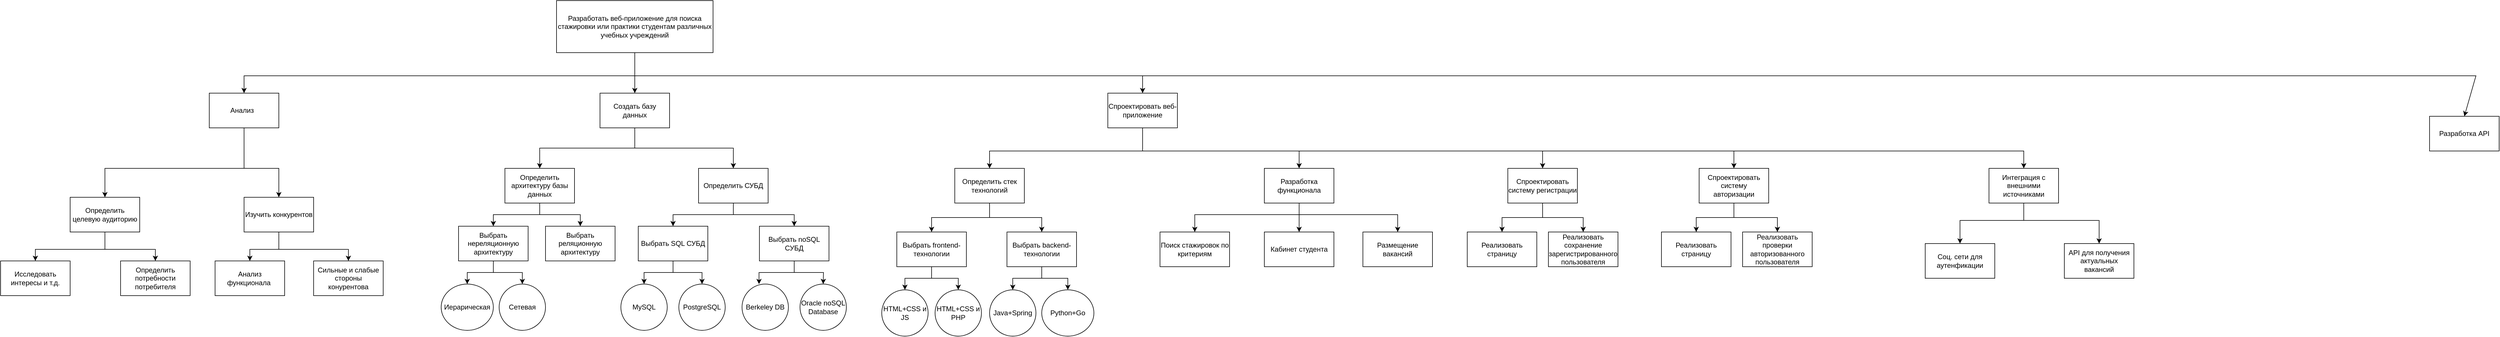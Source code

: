 <mxfile version="24.8.6">
  <diagram name="Страница — 1" id="92_c8350StZfMN6vfjeu">
    <mxGraphModel dx="2876" dy="1040" grid="1" gridSize="10" guides="1" tooltips="1" connect="1" arrows="1" fold="1" page="1" pageScale="1" pageWidth="827" pageHeight="1169" math="0" shadow="0">
      <root>
        <mxCell id="0" />
        <mxCell id="1" parent="0" />
        <mxCell id="KS5gCcNnhUhL9jg-HukT-1" value="&lt;p&gt;Разработать веб-приложение для поиска стажировки или практики студентам различных учебных учреждений&lt;/p&gt;" style="rounded=0;whiteSpace=wrap;html=1;" parent="1" vertex="1">
          <mxGeometry x="279" y="80" width="270" height="90" as="geometry" />
        </mxCell>
        <mxCell id="KS5gCcNnhUhL9jg-HukT-2" style="edgeStyle=orthogonalEdgeStyle;rounded=0;orthogonalLoop=1;jettySize=auto;html=1;exitX=0.5;exitY=1;exitDx=0;exitDy=0;entryX=0.5;entryY=0;entryDx=0;entryDy=0;" parent="1" source="KS5gCcNnhUhL9jg-HukT-4" target="KS5gCcNnhUhL9jg-HukT-7" edge="1">
          <mxGeometry relative="1" as="geometry" />
        </mxCell>
        <mxCell id="KS5gCcNnhUhL9jg-HukT-3" style="edgeStyle=orthogonalEdgeStyle;rounded=0;orthogonalLoop=1;jettySize=auto;html=1;exitX=0.5;exitY=1;exitDx=0;exitDy=0;" parent="1" source="KS5gCcNnhUhL9jg-HukT-4" target="KS5gCcNnhUhL9jg-HukT-10" edge="1">
          <mxGeometry relative="1" as="geometry" />
        </mxCell>
        <mxCell id="KS5gCcNnhUhL9jg-HukT-4" value="Создать базу данных" style="rounded=0;whiteSpace=wrap;html=1;" parent="1" vertex="1">
          <mxGeometry x="354" y="240" width="120" height="60" as="geometry" />
        </mxCell>
        <mxCell id="KS5gCcNnhUhL9jg-HukT-5" style="edgeStyle=orthogonalEdgeStyle;rounded=0;orthogonalLoop=1;jettySize=auto;html=1;exitX=0.5;exitY=1;exitDx=0;exitDy=0;entryX=0.5;entryY=0;entryDx=0;entryDy=0;" parent="1" source="KS5gCcNnhUhL9jg-HukT-7" target="KS5gCcNnhUhL9jg-HukT-21" edge="1">
          <mxGeometry relative="1" as="geometry" />
        </mxCell>
        <mxCell id="KS5gCcNnhUhL9jg-HukT-6" style="edgeStyle=orthogonalEdgeStyle;rounded=0;orthogonalLoop=1;jettySize=auto;html=1;exitX=0.5;exitY=1;exitDx=0;exitDy=0;entryX=0.5;entryY=0;entryDx=0;entryDy=0;" parent="1" source="KS5gCcNnhUhL9jg-HukT-7" target="KS5gCcNnhUhL9jg-HukT-22" edge="1">
          <mxGeometry relative="1" as="geometry" />
        </mxCell>
        <mxCell id="KS5gCcNnhUhL9jg-HukT-7" value="Определить архитектуру базы данных" style="rounded=0;whiteSpace=wrap;html=1;" parent="1" vertex="1">
          <mxGeometry x="190" y="370" width="120" height="60" as="geometry" />
        </mxCell>
        <mxCell id="KS5gCcNnhUhL9jg-HukT-8" style="edgeStyle=orthogonalEdgeStyle;rounded=0;orthogonalLoop=1;jettySize=auto;html=1;exitX=0.5;exitY=1;exitDx=0;exitDy=0;entryX=0.5;entryY=0;entryDx=0;entryDy=0;" parent="1" source="KS5gCcNnhUhL9jg-HukT-10" target="KS5gCcNnhUhL9jg-HukT-13" edge="1">
          <mxGeometry relative="1" as="geometry" />
        </mxCell>
        <mxCell id="KS5gCcNnhUhL9jg-HukT-9" style="edgeStyle=orthogonalEdgeStyle;rounded=0;orthogonalLoop=1;jettySize=auto;html=1;exitX=0.5;exitY=1;exitDx=0;exitDy=0;" parent="1" source="KS5gCcNnhUhL9jg-HukT-10" target="KS5gCcNnhUhL9jg-HukT-15" edge="1">
          <mxGeometry relative="1" as="geometry" />
        </mxCell>
        <mxCell id="KS5gCcNnhUhL9jg-HukT-10" value="Определить СУБД" style="rounded=0;whiteSpace=wrap;html=1;" parent="1" vertex="1">
          <mxGeometry x="524" y="370" width="120" height="60" as="geometry" />
        </mxCell>
        <mxCell id="KS5gCcNnhUhL9jg-HukT-11" style="edgeStyle=orthogonalEdgeStyle;rounded=0;orthogonalLoop=1;jettySize=auto;html=1;exitX=0.5;exitY=1;exitDx=0;exitDy=0;entryX=0.5;entryY=0;entryDx=0;entryDy=0;" parent="1" source="KS5gCcNnhUhL9jg-HukT-13" target="KS5gCcNnhUhL9jg-HukT-18" edge="1">
          <mxGeometry relative="1" as="geometry" />
        </mxCell>
        <mxCell id="KS5gCcNnhUhL9jg-HukT-12" style="edgeStyle=orthogonalEdgeStyle;rounded=0;orthogonalLoop=1;jettySize=auto;html=1;exitX=0.5;exitY=1;exitDx=0;exitDy=0;" parent="1" source="KS5gCcNnhUhL9jg-HukT-13" target="KS5gCcNnhUhL9jg-HukT-17" edge="1">
          <mxGeometry relative="1" as="geometry" />
        </mxCell>
        <mxCell id="KS5gCcNnhUhL9jg-HukT-13" value="Выбрать SQL СУБД" style="rounded=0;whiteSpace=wrap;html=1;" parent="1" vertex="1">
          <mxGeometry x="420" y="470" width="120" height="60" as="geometry" />
        </mxCell>
        <mxCell id="KS5gCcNnhUhL9jg-HukT-14" style="edgeStyle=orthogonalEdgeStyle;rounded=0;orthogonalLoop=1;jettySize=auto;html=1;exitX=0.5;exitY=1;exitDx=0;exitDy=0;" parent="1" source="KS5gCcNnhUhL9jg-HukT-15" edge="1">
          <mxGeometry relative="1" as="geometry">
            <mxPoint x="739" y="570" as="targetPoint" />
          </mxGeometry>
        </mxCell>
        <mxCell id="KS5gCcNnhUhL9jg-HukT-15" value="Выбрать noSQL СУБД" style="rounded=0;whiteSpace=wrap;html=1;" parent="1" vertex="1">
          <mxGeometry x="629" y="470" width="120" height="60" as="geometry" />
        </mxCell>
        <mxCell id="KS5gCcNnhUhL9jg-HukT-16" value="&lt;span lang=&quot;ru&quot; class=&quot;ILfuVd&quot;&gt;Berkeley DB&lt;br&gt;&lt;/span&gt;&lt;span lang=&quot;ru&quot; class=&quot;ILfuVd&quot;&gt;&lt;/span&gt;" style="ellipse;whiteSpace=wrap;html=1;aspect=fixed;" parent="1" vertex="1">
          <mxGeometry x="599" y="570" width="80" height="80" as="geometry" />
        </mxCell>
        <mxCell id="KS5gCcNnhUhL9jg-HukT-17" value="PostgreSQL" style="ellipse;whiteSpace=wrap;html=1;aspect=fixed;" parent="1" vertex="1">
          <mxGeometry x="490" y="570" width="80" height="80" as="geometry" />
        </mxCell>
        <mxCell id="KS5gCcNnhUhL9jg-HukT-18" value="MySQL" style="ellipse;whiteSpace=wrap;html=1;aspect=fixed;" parent="1" vertex="1">
          <mxGeometry x="390" y="570" width="80" height="80" as="geometry" />
        </mxCell>
        <mxCell id="KS5gCcNnhUhL9jg-HukT-19" style="edgeStyle=orthogonalEdgeStyle;rounded=0;orthogonalLoop=1;jettySize=auto;html=1;exitX=0.5;exitY=1;exitDx=0;exitDy=0;entryX=0.5;entryY=0;entryDx=0;entryDy=0;" parent="1" source="KS5gCcNnhUhL9jg-HukT-21" target="KS5gCcNnhUhL9jg-HukT-24" edge="1">
          <mxGeometry relative="1" as="geometry" />
        </mxCell>
        <mxCell id="KS5gCcNnhUhL9jg-HukT-20" style="edgeStyle=orthogonalEdgeStyle;rounded=0;orthogonalLoop=1;jettySize=auto;html=1;exitX=0.5;exitY=1;exitDx=0;exitDy=0;entryX=0.5;entryY=0;entryDx=0;entryDy=0;" parent="1" source="KS5gCcNnhUhL9jg-HukT-21" target="KS5gCcNnhUhL9jg-HukT-23" edge="1">
          <mxGeometry relative="1" as="geometry" />
        </mxCell>
        <mxCell id="KS5gCcNnhUhL9jg-HukT-21" value="Выбрать нереляционную архитектуру" style="rounded=0;whiteSpace=wrap;html=1;" parent="1" vertex="1">
          <mxGeometry x="110" y="470" width="120" height="60" as="geometry" />
        </mxCell>
        <mxCell id="KS5gCcNnhUhL9jg-HukT-22" value="Выбрать реляционную архитектуру" style="rounded=0;whiteSpace=wrap;html=1;" parent="1" vertex="1">
          <mxGeometry x="260" y="470" width="120" height="60" as="geometry" />
        </mxCell>
        <mxCell id="KS5gCcNnhUhL9jg-HukT-23" value="Сетевая" style="ellipse;whiteSpace=wrap;html=1;aspect=fixed;" parent="1" vertex="1">
          <mxGeometry x="180" y="570" width="80" height="80" as="geometry" />
        </mxCell>
        <mxCell id="KS5gCcNnhUhL9jg-HukT-24" value="Иерарическая" style="ellipse;whiteSpace=wrap;html=1;" parent="1" vertex="1">
          <mxGeometry x="80" y="570" width="90" height="80" as="geometry" />
        </mxCell>
        <mxCell id="KS5gCcNnhUhL9jg-HukT-25" style="edgeStyle=orthogonalEdgeStyle;rounded=0;orthogonalLoop=1;jettySize=auto;html=1;exitX=0.5;exitY=1;exitDx=0;exitDy=0;entryX=0.366;entryY=0.001;entryDx=0;entryDy=0;entryPerimeter=0;" parent="1" source="KS5gCcNnhUhL9jg-HukT-15" target="KS5gCcNnhUhL9jg-HukT-16" edge="1">
          <mxGeometry relative="1" as="geometry" />
        </mxCell>
        <mxCell id="KS5gCcNnhUhL9jg-HukT-26" value="" style="endArrow=classic;html=1;rounded=0;exitX=0.5;exitY=1;exitDx=0;exitDy=0;entryX=0.5;entryY=0;entryDx=0;entryDy=0;" parent="1" source="KS5gCcNnhUhL9jg-HukT-1" target="KS5gCcNnhUhL9jg-HukT-4" edge="1">
          <mxGeometry width="50" height="50" relative="1" as="geometry">
            <mxPoint x="390" y="430" as="sourcePoint" />
            <mxPoint x="440" y="380" as="targetPoint" />
          </mxGeometry>
        </mxCell>
        <mxCell id="KS5gCcNnhUhL9jg-HukT-27" value="" style="endArrow=classic;html=1;rounded=0;exitX=0.5;exitY=1;exitDx=0;exitDy=0;entryX=0.5;entryY=0;entryDx=0;entryDy=0;" parent="1" source="KS5gCcNnhUhL9jg-HukT-1" target="KS5gCcNnhUhL9jg-HukT-28" edge="1">
          <mxGeometry width="50" height="50" relative="1" as="geometry">
            <mxPoint x="410" y="170" as="sourcePoint" />
            <mxPoint x="1160" y="240" as="targetPoint" />
            <Array as="points">
              <mxPoint x="414" y="210" />
              <mxPoint x="1290" y="210" />
            </Array>
          </mxGeometry>
        </mxCell>
        <mxCell id="KS5gCcNnhUhL9jg-HukT-28" value="Спроектировать веб-приложение" style="rounded=0;whiteSpace=wrap;html=1;" parent="1" vertex="1">
          <mxGeometry x="1230" y="240" width="120" height="60" as="geometry" />
        </mxCell>
        <mxCell id="KS5gCcNnhUhL9jg-HukT-29" value="" style="endArrow=classic;html=1;rounded=0;exitX=0.5;exitY=1;exitDx=0;exitDy=0;entryX=0.5;entryY=0;entryDx=0;entryDy=0;" parent="1" source="KS5gCcNnhUhL9jg-HukT-28" target="KS5gCcNnhUhL9jg-HukT-32" edge="1">
          <mxGeometry width="50" height="50" relative="1" as="geometry">
            <mxPoint x="910" y="270" as="sourcePoint" />
            <mxPoint x="1460" y="380" as="targetPoint" />
            <Array as="points">
              <mxPoint x="1290" y="340" />
              <mxPoint x="1560" y="340" />
            </Array>
          </mxGeometry>
        </mxCell>
        <mxCell id="KS5gCcNnhUhL9jg-HukT-30" value="" style="endArrow=classic;html=1;rounded=0;exitX=0.5;exitY=1;exitDx=0;exitDy=0;entryX=0.5;entryY=0;entryDx=0;entryDy=0;" parent="1" source="KS5gCcNnhUhL9jg-HukT-1" target="KS5gCcNnhUhL9jg-HukT-31" edge="1">
          <mxGeometry width="50" height="50" relative="1" as="geometry">
            <mxPoint x="420" y="170" as="sourcePoint" />
            <mxPoint x="-220" y="250" as="targetPoint" />
            <Array as="points">
              <mxPoint x="414" y="210" />
              <mxPoint x="-260" y="210" />
            </Array>
          </mxGeometry>
        </mxCell>
        <mxCell id="KS5gCcNnhUhL9jg-HukT-31" value="Анализ&amp;nbsp;&amp;nbsp;" style="rounded=0;whiteSpace=wrap;html=1;" parent="1" vertex="1">
          <mxGeometry x="-320" y="240" width="120" height="60" as="geometry" />
        </mxCell>
        <mxCell id="KS5gCcNnhUhL9jg-HukT-32" value="Разработка функционала" style="rounded=0;whiteSpace=wrap;html=1;" parent="1" vertex="1">
          <mxGeometry x="1500" y="370" width="120" height="60" as="geometry" />
        </mxCell>
        <mxCell id="KS5gCcNnhUhL9jg-HukT-33" style="edgeStyle=orthogonalEdgeStyle;rounded=0;orthogonalLoop=1;jettySize=auto;html=1;exitX=0.5;exitY=1;exitDx=0;exitDy=0;entryX=0.5;entryY=0;entryDx=0;entryDy=0;" parent="1" source="KS5gCcNnhUhL9jg-HukT-35" target="KS5gCcNnhUhL9jg-HukT-38" edge="1">
          <mxGeometry relative="1" as="geometry" />
        </mxCell>
        <mxCell id="KS5gCcNnhUhL9jg-HukT-34" style="edgeStyle=orthogonalEdgeStyle;rounded=0;orthogonalLoop=1;jettySize=auto;html=1;exitX=0.5;exitY=1;exitDx=0;exitDy=0;entryX=0.5;entryY=0;entryDx=0;entryDy=0;" parent="1" source="KS5gCcNnhUhL9jg-HukT-35" target="KS5gCcNnhUhL9jg-HukT-41" edge="1">
          <mxGeometry relative="1" as="geometry" />
        </mxCell>
        <mxCell id="KS5gCcNnhUhL9jg-HukT-35" value="Определить стек технологий" style="rounded=0;whiteSpace=wrap;html=1;" parent="1" vertex="1">
          <mxGeometry x="966" y="370" width="120" height="60" as="geometry" />
        </mxCell>
        <mxCell id="KS5gCcNnhUhL9jg-HukT-36" style="edgeStyle=orthogonalEdgeStyle;rounded=0;orthogonalLoop=1;jettySize=auto;html=1;exitX=0.5;exitY=1;exitDx=0;exitDy=0;entryX=0.5;entryY=0;entryDx=0;entryDy=0;" parent="1" source="KS5gCcNnhUhL9jg-HukT-38" target="KS5gCcNnhUhL9jg-HukT-42" edge="1">
          <mxGeometry relative="1" as="geometry" />
        </mxCell>
        <mxCell id="KS5gCcNnhUhL9jg-HukT-37" style="edgeStyle=orthogonalEdgeStyle;rounded=0;orthogonalLoop=1;jettySize=auto;html=1;exitX=0.5;exitY=1;exitDx=0;exitDy=0;entryX=0.5;entryY=0;entryDx=0;entryDy=0;" parent="1" source="KS5gCcNnhUhL9jg-HukT-38" target="KS5gCcNnhUhL9jg-HukT-43" edge="1">
          <mxGeometry relative="1" as="geometry">
            <mxPoint x="971.0" y="580" as="targetPoint" />
          </mxGeometry>
        </mxCell>
        <mxCell id="KS5gCcNnhUhL9jg-HukT-38" value="Выбрать frontend-технологии" style="rounded=0;whiteSpace=wrap;html=1;" parent="1" vertex="1">
          <mxGeometry x="866" y="480" width="120" height="60" as="geometry" />
        </mxCell>
        <mxCell id="KS5gCcNnhUhL9jg-HukT-39" style="edgeStyle=orthogonalEdgeStyle;rounded=0;orthogonalLoop=1;jettySize=auto;html=1;exitX=0.5;exitY=1;exitDx=0;exitDy=0;entryX=0.5;entryY=0;entryDx=0;entryDy=0;" parent="1" source="KS5gCcNnhUhL9jg-HukT-41" target="KS5gCcNnhUhL9jg-HukT-44" edge="1">
          <mxGeometry relative="1" as="geometry" />
        </mxCell>
        <mxCell id="KS5gCcNnhUhL9jg-HukT-40" style="edgeStyle=orthogonalEdgeStyle;rounded=0;orthogonalLoop=1;jettySize=auto;html=1;exitX=0.5;exitY=1;exitDx=0;exitDy=0;entryX=0.5;entryY=0;entryDx=0;entryDy=0;" parent="1" source="KS5gCcNnhUhL9jg-HukT-41" target="KS5gCcNnhUhL9jg-HukT-45" edge="1">
          <mxGeometry relative="1" as="geometry" />
        </mxCell>
        <mxCell id="KS5gCcNnhUhL9jg-HukT-41" value="Выбрать backend-технологии" style="rounded=0;whiteSpace=wrap;html=1;" parent="1" vertex="1">
          <mxGeometry x="1056" y="480" width="120" height="60" as="geometry" />
        </mxCell>
        <mxCell id="KS5gCcNnhUhL9jg-HukT-42" value="HTML+CSS и JS" style="ellipse;whiteSpace=wrap;html=1;" parent="1" vertex="1">
          <mxGeometry x="840" y="580" width="80" height="80" as="geometry" />
        </mxCell>
        <mxCell id="KS5gCcNnhUhL9jg-HukT-43" value="HTML+CSS и PHP" style="ellipse;whiteSpace=wrap;html=1;" parent="1" vertex="1">
          <mxGeometry x="932" y="580" width="80" height="80" as="geometry" />
        </mxCell>
        <mxCell id="KS5gCcNnhUhL9jg-HukT-44" value="Java+Spring" style="ellipse;whiteSpace=wrap;html=1;" parent="1" vertex="1">
          <mxGeometry x="1026" y="580" width="80" height="80" as="geometry" />
        </mxCell>
        <mxCell id="KS5gCcNnhUhL9jg-HukT-45" value="Python+Go" style="ellipse;whiteSpace=wrap;html=1;" parent="1" vertex="1">
          <mxGeometry x="1116" y="580" width="90" height="80" as="geometry" />
        </mxCell>
        <mxCell id="KS5gCcNnhUhL9jg-HukT-46" value="" style="endArrow=classic;html=1;rounded=0;exitX=0.5;exitY=1;exitDx=0;exitDy=0;entryX=0.5;entryY=0;entryDx=0;entryDy=0;" parent="1" source="KS5gCcNnhUhL9jg-HukT-28" target="KS5gCcNnhUhL9jg-HukT-35" edge="1">
          <mxGeometry width="50" height="50" relative="1" as="geometry">
            <mxPoint x="1290" y="370" as="sourcePoint" />
            <mxPoint x="1340" y="320" as="targetPoint" />
            <Array as="points">
              <mxPoint x="1290" y="340" />
              <mxPoint x="1026" y="340" />
            </Array>
          </mxGeometry>
        </mxCell>
        <mxCell id="KS5gCcNnhUhL9jg-HukT-47" value="Поиск стажировок по критериям" style="rounded=0;whiteSpace=wrap;html=1;" parent="1" vertex="1">
          <mxGeometry x="1320" y="480" width="120" height="60" as="geometry" />
        </mxCell>
        <mxCell id="KS5gCcNnhUhL9jg-HukT-48" value="Кабинет студента" style="rounded=0;whiteSpace=wrap;html=1;" parent="1" vertex="1">
          <mxGeometry x="1500" y="480" width="120" height="60" as="geometry" />
        </mxCell>
        <mxCell id="KS5gCcNnhUhL9jg-HukT-49" value="Размещение вакансий" style="rounded=0;whiteSpace=wrap;html=1;" parent="1" vertex="1">
          <mxGeometry x="1670" y="480" width="120" height="60" as="geometry" />
        </mxCell>
        <mxCell id="KS5gCcNnhUhL9jg-HukT-50" value="" style="endArrow=classic;html=1;rounded=0;exitX=0.5;exitY=1;exitDx=0;exitDy=0;entryX=0.5;entryY=0;entryDx=0;entryDy=0;" parent="1" source="KS5gCcNnhUhL9jg-HukT-32" target="KS5gCcNnhUhL9jg-HukT-47" edge="1">
          <mxGeometry width="50" height="50" relative="1" as="geometry">
            <mxPoint x="1350" y="470" as="sourcePoint" />
            <mxPoint x="1400" y="420" as="targetPoint" />
            <Array as="points">
              <mxPoint x="1560" y="450" />
              <mxPoint x="1380" y="450" />
            </Array>
          </mxGeometry>
        </mxCell>
        <mxCell id="KS5gCcNnhUhL9jg-HukT-51" value="" style="endArrow=classic;html=1;rounded=0;entryX=0.5;entryY=0;entryDx=0;entryDy=0;exitX=0.5;exitY=1;exitDx=0;exitDy=0;" parent="1" source="KS5gCcNnhUhL9jg-HukT-32" target="KS5gCcNnhUhL9jg-HukT-49" edge="1">
          <mxGeometry width="50" height="50" relative="1" as="geometry">
            <mxPoint x="1350" y="470" as="sourcePoint" />
            <mxPoint x="1400" y="420" as="targetPoint" />
            <Array as="points">
              <mxPoint x="1560" y="450" />
              <mxPoint x="1730" y="450" />
            </Array>
          </mxGeometry>
        </mxCell>
        <mxCell id="KS5gCcNnhUhL9jg-HukT-52" value="" style="endArrow=classic;html=1;rounded=0;entryX=0.5;entryY=0;entryDx=0;entryDy=0;exitX=0.5;exitY=1;exitDx=0;exitDy=0;" parent="1" source="KS5gCcNnhUhL9jg-HukT-32" target="KS5gCcNnhUhL9jg-HukT-48" edge="1">
          <mxGeometry width="50" height="50" relative="1" as="geometry">
            <mxPoint x="1500" y="430" as="sourcePoint" />
            <mxPoint x="1400" y="420" as="targetPoint" />
            <Array as="points">
              <mxPoint x="1560" y="450" />
            </Array>
          </mxGeometry>
        </mxCell>
        <mxCell id="KS5gCcNnhUhL9jg-HukT-53" style="edgeStyle=orthogonalEdgeStyle;rounded=0;orthogonalLoop=1;jettySize=auto;html=1;exitX=0.5;exitY=1;exitDx=0;exitDy=0;" parent="1" source="KS5gCcNnhUhL9jg-HukT-55" target="KS5gCcNnhUhL9jg-HukT-59" edge="1">
          <mxGeometry relative="1" as="geometry" />
        </mxCell>
        <mxCell id="KS5gCcNnhUhL9jg-HukT-54" style="edgeStyle=orthogonalEdgeStyle;rounded=0;orthogonalLoop=1;jettySize=auto;html=1;exitX=0.5;exitY=1;exitDx=0;exitDy=0;" parent="1" source="KS5gCcNnhUhL9jg-HukT-55" target="KS5gCcNnhUhL9jg-HukT-60" edge="1">
          <mxGeometry relative="1" as="geometry" />
        </mxCell>
        <mxCell id="KS5gCcNnhUhL9jg-HukT-55" value="Спроектировать систему регистрации" style="rounded=0;whiteSpace=wrap;html=1;" parent="1" vertex="1">
          <mxGeometry x="1920" y="370" width="120" height="60" as="geometry" />
        </mxCell>
        <mxCell id="KS5gCcNnhUhL9jg-HukT-56" style="edgeStyle=orthogonalEdgeStyle;rounded=0;orthogonalLoop=1;jettySize=auto;html=1;exitX=0.5;exitY=1;exitDx=0;exitDy=0;" parent="1" source="KS5gCcNnhUhL9jg-HukT-58" target="KS5gCcNnhUhL9jg-HukT-61" edge="1">
          <mxGeometry relative="1" as="geometry" />
        </mxCell>
        <mxCell id="KS5gCcNnhUhL9jg-HukT-57" style="edgeStyle=orthogonalEdgeStyle;rounded=0;orthogonalLoop=1;jettySize=auto;html=1;exitX=0.5;exitY=1;exitDx=0;exitDy=0;" parent="1" source="KS5gCcNnhUhL9jg-HukT-58" target="KS5gCcNnhUhL9jg-HukT-62" edge="1">
          <mxGeometry relative="1" as="geometry" />
        </mxCell>
        <mxCell id="KS5gCcNnhUhL9jg-HukT-58" value="Спроектировать систему авторизации" style="rounded=0;whiteSpace=wrap;html=1;" parent="1" vertex="1">
          <mxGeometry x="2250" y="370" width="120" height="60" as="geometry" />
        </mxCell>
        <mxCell id="KS5gCcNnhUhL9jg-HukT-59" value="Реализовать страницу" style="rounded=0;whiteSpace=wrap;html=1;" parent="1" vertex="1">
          <mxGeometry x="1850" y="480" width="120" height="60" as="geometry" />
        </mxCell>
        <mxCell id="KS5gCcNnhUhL9jg-HukT-60" value="Реализовать сохранение зарегистрированного пользователя" style="rounded=0;whiteSpace=wrap;html=1;" parent="1" vertex="1">
          <mxGeometry x="1990" y="480" width="120" height="60" as="geometry" />
        </mxCell>
        <mxCell id="KS5gCcNnhUhL9jg-HukT-61" value="Реализовать страницу" style="rounded=0;whiteSpace=wrap;html=1;" parent="1" vertex="1">
          <mxGeometry x="2185" y="480" width="120" height="60" as="geometry" />
        </mxCell>
        <mxCell id="KS5gCcNnhUhL9jg-HukT-62" value="Реализовать проверки авторизованного пользователя" style="rounded=0;whiteSpace=wrap;html=1;" parent="1" vertex="1">
          <mxGeometry x="2325" y="480" width="120" height="60" as="geometry" />
        </mxCell>
        <mxCell id="KS5gCcNnhUhL9jg-HukT-63" value="" style="endArrow=classic;html=1;rounded=0;exitX=0.5;exitY=1;exitDx=0;exitDy=0;entryX=0.5;entryY=0;entryDx=0;entryDy=0;" parent="1" source="KS5gCcNnhUhL9jg-HukT-28" target="KS5gCcNnhUhL9jg-HukT-55" edge="1">
          <mxGeometry width="50" height="50" relative="1" as="geometry">
            <mxPoint x="1710" y="470" as="sourcePoint" />
            <mxPoint x="1980" y="340" as="targetPoint" />
            <Array as="points">
              <mxPoint x="1290" y="340" />
              <mxPoint x="1980" y="340" />
            </Array>
          </mxGeometry>
        </mxCell>
        <mxCell id="KS5gCcNnhUhL9jg-HukT-64" value="" style="endArrow=classic;html=1;rounded=0;entryX=0.5;entryY=0;entryDx=0;entryDy=0;" parent="1" target="KS5gCcNnhUhL9jg-HukT-58" edge="1">
          <mxGeometry width="50" height="50" relative="1" as="geometry">
            <mxPoint x="1290" y="300" as="sourcePoint" />
            <mxPoint x="2310" y="340" as="targetPoint" />
            <Array as="points">
              <mxPoint x="1290" y="340" />
              <mxPoint x="2310" y="340" />
            </Array>
          </mxGeometry>
        </mxCell>
        <mxCell id="KS5gCcNnhUhL9jg-HukT-65" value="Oracle noSQL Database" style="ellipse;whiteSpace=wrap;html=1;aspect=fixed;" parent="1" vertex="1">
          <mxGeometry x="699" y="570" width="80" height="80" as="geometry" />
        </mxCell>
        <mxCell id="KS5gCcNnhUhL9jg-HukT-66" value="" style="endArrow=classic;html=1;rounded=0;exitX=0.5;exitY=1;exitDx=0;exitDy=0;entryX=0.5;entryY=0;entryDx=0;entryDy=0;" parent="1" source="KS5gCcNnhUhL9jg-HukT-28" target="KS5gCcNnhUhL9jg-HukT-67" edge="1">
          <mxGeometry width="50" height="50" relative="1" as="geometry">
            <mxPoint x="1700" y="470" as="sourcePoint" />
            <mxPoint x="2821" y="340" as="targetPoint" />
            <Array as="points">
              <mxPoint x="1290" y="340" />
              <mxPoint x="2810" y="340" />
            </Array>
          </mxGeometry>
        </mxCell>
        <mxCell id="KS5gCcNnhUhL9jg-HukT-67" value="Интеграция с внешними источниками" style="rounded=0;whiteSpace=wrap;html=1;" parent="1" vertex="1">
          <mxGeometry x="2750" y="370" width="120" height="60" as="geometry" />
        </mxCell>
        <mxCell id="KS5gCcNnhUhL9jg-HukT-68" value="" style="endArrow=classic;html=1;rounded=0;exitX=0.5;exitY=1;exitDx=0;exitDy=0;" parent="1" source="KS5gCcNnhUhL9jg-HukT-67" edge="1">
          <mxGeometry width="50" height="50" relative="1" as="geometry">
            <mxPoint x="2290" y="470" as="sourcePoint" />
            <mxPoint x="2940" y="500" as="targetPoint" />
            <Array as="points">
              <mxPoint x="2810" y="460" />
              <mxPoint x="2940" y="460" />
            </Array>
          </mxGeometry>
        </mxCell>
        <mxCell id="KS5gCcNnhUhL9jg-HukT-69" value="API для получения актуальных вакансий" style="rounded=0;whiteSpace=wrap;html=1;" parent="1" vertex="1">
          <mxGeometry x="2880" y="500" width="120" height="60" as="geometry" />
        </mxCell>
        <mxCell id="KS5gCcNnhUhL9jg-HukT-70" value="Соц. сети для аутенфикации" style="rounded=0;whiteSpace=wrap;html=1;" parent="1" vertex="1">
          <mxGeometry x="2640" y="500" width="120" height="60" as="geometry" />
        </mxCell>
        <mxCell id="KS5gCcNnhUhL9jg-HukT-71" value="" style="endArrow=classic;html=1;rounded=0;entryX=0.5;entryY=0;entryDx=0;entryDy=0;" parent="1" target="KS5gCcNnhUhL9jg-HukT-70" edge="1">
          <mxGeometry width="50" height="50" relative="1" as="geometry">
            <mxPoint x="2810" y="430" as="sourcePoint" />
            <mxPoint x="2340" y="420" as="targetPoint" />
            <Array as="points">
              <mxPoint x="2810" y="460" />
              <mxPoint x="2700" y="460" />
            </Array>
          </mxGeometry>
        </mxCell>
        <mxCell id="KS5gCcNnhUhL9jg-HukT-72" value="" style="endArrow=classic;html=1;rounded=0;exitX=0.5;exitY=1;exitDx=0;exitDy=0;entryX=0.5;entryY=0;entryDx=0;entryDy=0;" parent="1" source="KS5gCcNnhUhL9jg-HukT-31" target="KS5gCcNnhUhL9jg-HukT-74" edge="1">
          <mxGeometry width="50" height="50" relative="1" as="geometry">
            <mxPoint x="-90" y="470" as="sourcePoint" />
            <mxPoint x="-40" y="420" as="targetPoint" />
            <Array as="points">
              <mxPoint x="-260" y="370" />
              <mxPoint x="-200" y="370" />
            </Array>
          </mxGeometry>
        </mxCell>
        <mxCell id="KS5gCcNnhUhL9jg-HukT-73" value="Определить целевую аудиторию" style="rounded=0;whiteSpace=wrap;html=1;" parent="1" vertex="1">
          <mxGeometry x="-560" y="420" width="120" height="60" as="geometry" />
        </mxCell>
        <mxCell id="KS5gCcNnhUhL9jg-HukT-74" value="Изучить конкурентов" style="rounded=0;whiteSpace=wrap;html=1;" parent="1" vertex="1">
          <mxGeometry x="-260" y="420" width="120" height="60" as="geometry" />
        </mxCell>
        <mxCell id="KS5gCcNnhUhL9jg-HukT-75" value="" style="endArrow=classic;html=1;rounded=0;entryX=0.5;entryY=0;entryDx=0;entryDy=0;" parent="1" target="KS5gCcNnhUhL9jg-HukT-73" edge="1">
          <mxGeometry width="50" height="50" relative="1" as="geometry">
            <mxPoint x="-260" y="300" as="sourcePoint" />
            <mxPoint x="-40" y="420" as="targetPoint" />
            <Array as="points">
              <mxPoint x="-260" y="370" />
              <mxPoint x="-500" y="370" />
            </Array>
          </mxGeometry>
        </mxCell>
        <mxCell id="KS5gCcNnhUhL9jg-HukT-76" value="Исследовать интересы и т.д." style="rounded=0;whiteSpace=wrap;html=1;" parent="1" vertex="1">
          <mxGeometry x="-680" y="530" width="120" height="60" as="geometry" />
        </mxCell>
        <mxCell id="KS5gCcNnhUhL9jg-HukT-77" value="Определить потребности потребителя" style="rounded=0;whiteSpace=wrap;html=1;" parent="1" vertex="1">
          <mxGeometry x="-473" y="530" width="120" height="60" as="geometry" />
        </mxCell>
        <mxCell id="KS5gCcNnhUhL9jg-HukT-78" value="Анализ функционала&amp;nbsp;" style="rounded=0;whiteSpace=wrap;html=1;" parent="1" vertex="1">
          <mxGeometry x="-310" y="530" width="120" height="60" as="geometry" />
        </mxCell>
        <mxCell id="KS5gCcNnhUhL9jg-HukT-79" value="Сильные и слабые стороны конурентова" style="rounded=0;whiteSpace=wrap;html=1;" parent="1" vertex="1">
          <mxGeometry x="-140" y="530" width="120" height="60" as="geometry" />
        </mxCell>
        <mxCell id="KS5gCcNnhUhL9jg-HukT-80" value="" style="endArrow=classic;html=1;rounded=0;exitX=0.5;exitY=1;exitDx=0;exitDy=0;entryX=0.5;entryY=0;entryDx=0;entryDy=0;" parent="1" source="KS5gCcNnhUhL9jg-HukT-74" target="KS5gCcNnhUhL9jg-HukT-79" edge="1">
          <mxGeometry width="50" height="50" relative="1" as="geometry">
            <mxPoint x="-90" y="470" as="sourcePoint" />
            <mxPoint x="-40" y="420" as="targetPoint" />
            <Array as="points">
              <mxPoint x="-200" y="510" />
              <mxPoint x="-80" y="510" />
            </Array>
          </mxGeometry>
        </mxCell>
        <mxCell id="KS5gCcNnhUhL9jg-HukT-81" value="" style="endArrow=classic;html=1;rounded=0;entryX=0.5;entryY=0;entryDx=0;entryDy=0;" parent="1" target="KS5gCcNnhUhL9jg-HukT-78" edge="1">
          <mxGeometry width="50" height="50" relative="1" as="geometry">
            <mxPoint x="-200" y="480" as="sourcePoint" />
            <mxPoint x="-40" y="420" as="targetPoint" />
            <Array as="points">
              <mxPoint x="-200" y="510" />
              <mxPoint x="-250" y="510" />
            </Array>
          </mxGeometry>
        </mxCell>
        <mxCell id="KS5gCcNnhUhL9jg-HukT-82" value="" style="endArrow=classic;html=1;rounded=0;exitX=0.5;exitY=1;exitDx=0;exitDy=0;entryX=0.5;entryY=0;entryDx=0;entryDy=0;" parent="1" source="KS5gCcNnhUhL9jg-HukT-73" target="KS5gCcNnhUhL9jg-HukT-77" edge="1">
          <mxGeometry width="50" height="50" relative="1" as="geometry">
            <mxPoint x="-90" y="470" as="sourcePoint" />
            <mxPoint x="-40" y="420" as="targetPoint" />
            <Array as="points">
              <mxPoint x="-500" y="510" />
              <mxPoint x="-413" y="510" />
            </Array>
          </mxGeometry>
        </mxCell>
        <mxCell id="KS5gCcNnhUhL9jg-HukT-83" value="" style="endArrow=classic;html=1;rounded=0;exitX=0.5;exitY=1;exitDx=0;exitDy=0;entryX=0.5;entryY=0;entryDx=0;entryDy=0;" parent="1" source="KS5gCcNnhUhL9jg-HukT-73" target="KS5gCcNnhUhL9jg-HukT-76" edge="1">
          <mxGeometry width="50" height="50" relative="1" as="geometry">
            <mxPoint x="-90" y="470" as="sourcePoint" />
            <mxPoint x="-40" y="420" as="targetPoint" />
            <Array as="points">
              <mxPoint x="-500" y="510" />
              <mxPoint x="-620" y="510" />
            </Array>
          </mxGeometry>
        </mxCell>
        <mxCell id="fKQAdaatdEkrQPmIExMK-2" value="" style="endArrow=classic;html=1;rounded=0;entryX=0.5;entryY=0;entryDx=0;entryDy=0;" parent="1" target="fKQAdaatdEkrQPmIExMK-3" edge="1">
          <mxGeometry width="50" height="50" relative="1" as="geometry">
            <mxPoint x="1290" y="210" as="sourcePoint" />
            <mxPoint x="3590" y="270" as="targetPoint" />
            <Array as="points">
              <mxPoint x="3590" y="210" />
            </Array>
          </mxGeometry>
        </mxCell>
        <mxCell id="fKQAdaatdEkrQPmIExMK-3" value="Разработка API" style="rounded=0;whiteSpace=wrap;html=1;" parent="1" vertex="1">
          <mxGeometry x="3510" y="280" width="120" height="60" as="geometry" />
        </mxCell>
      </root>
    </mxGraphModel>
  </diagram>
</mxfile>
